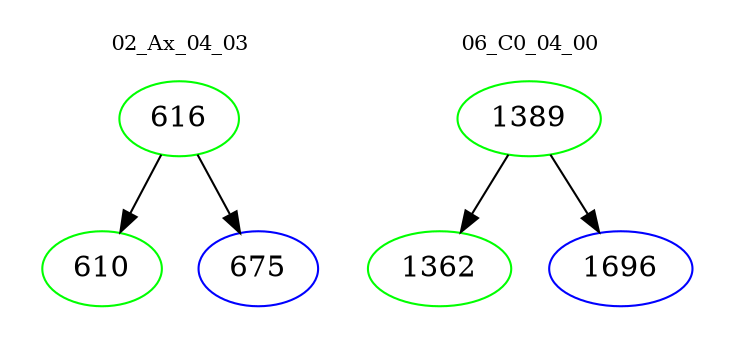 digraph{
subgraph cluster_0 {
color = white
label = "02_Ax_04_03";
fontsize=10;
T0_616 [label="616", color="green"]
T0_616 -> T0_610 [color="black"]
T0_610 [label="610", color="green"]
T0_616 -> T0_675 [color="black"]
T0_675 [label="675", color="blue"]
}
subgraph cluster_1 {
color = white
label = "06_C0_04_00";
fontsize=10;
T1_1389 [label="1389", color="green"]
T1_1389 -> T1_1362 [color="black"]
T1_1362 [label="1362", color="green"]
T1_1389 -> T1_1696 [color="black"]
T1_1696 [label="1696", color="blue"]
}
}

